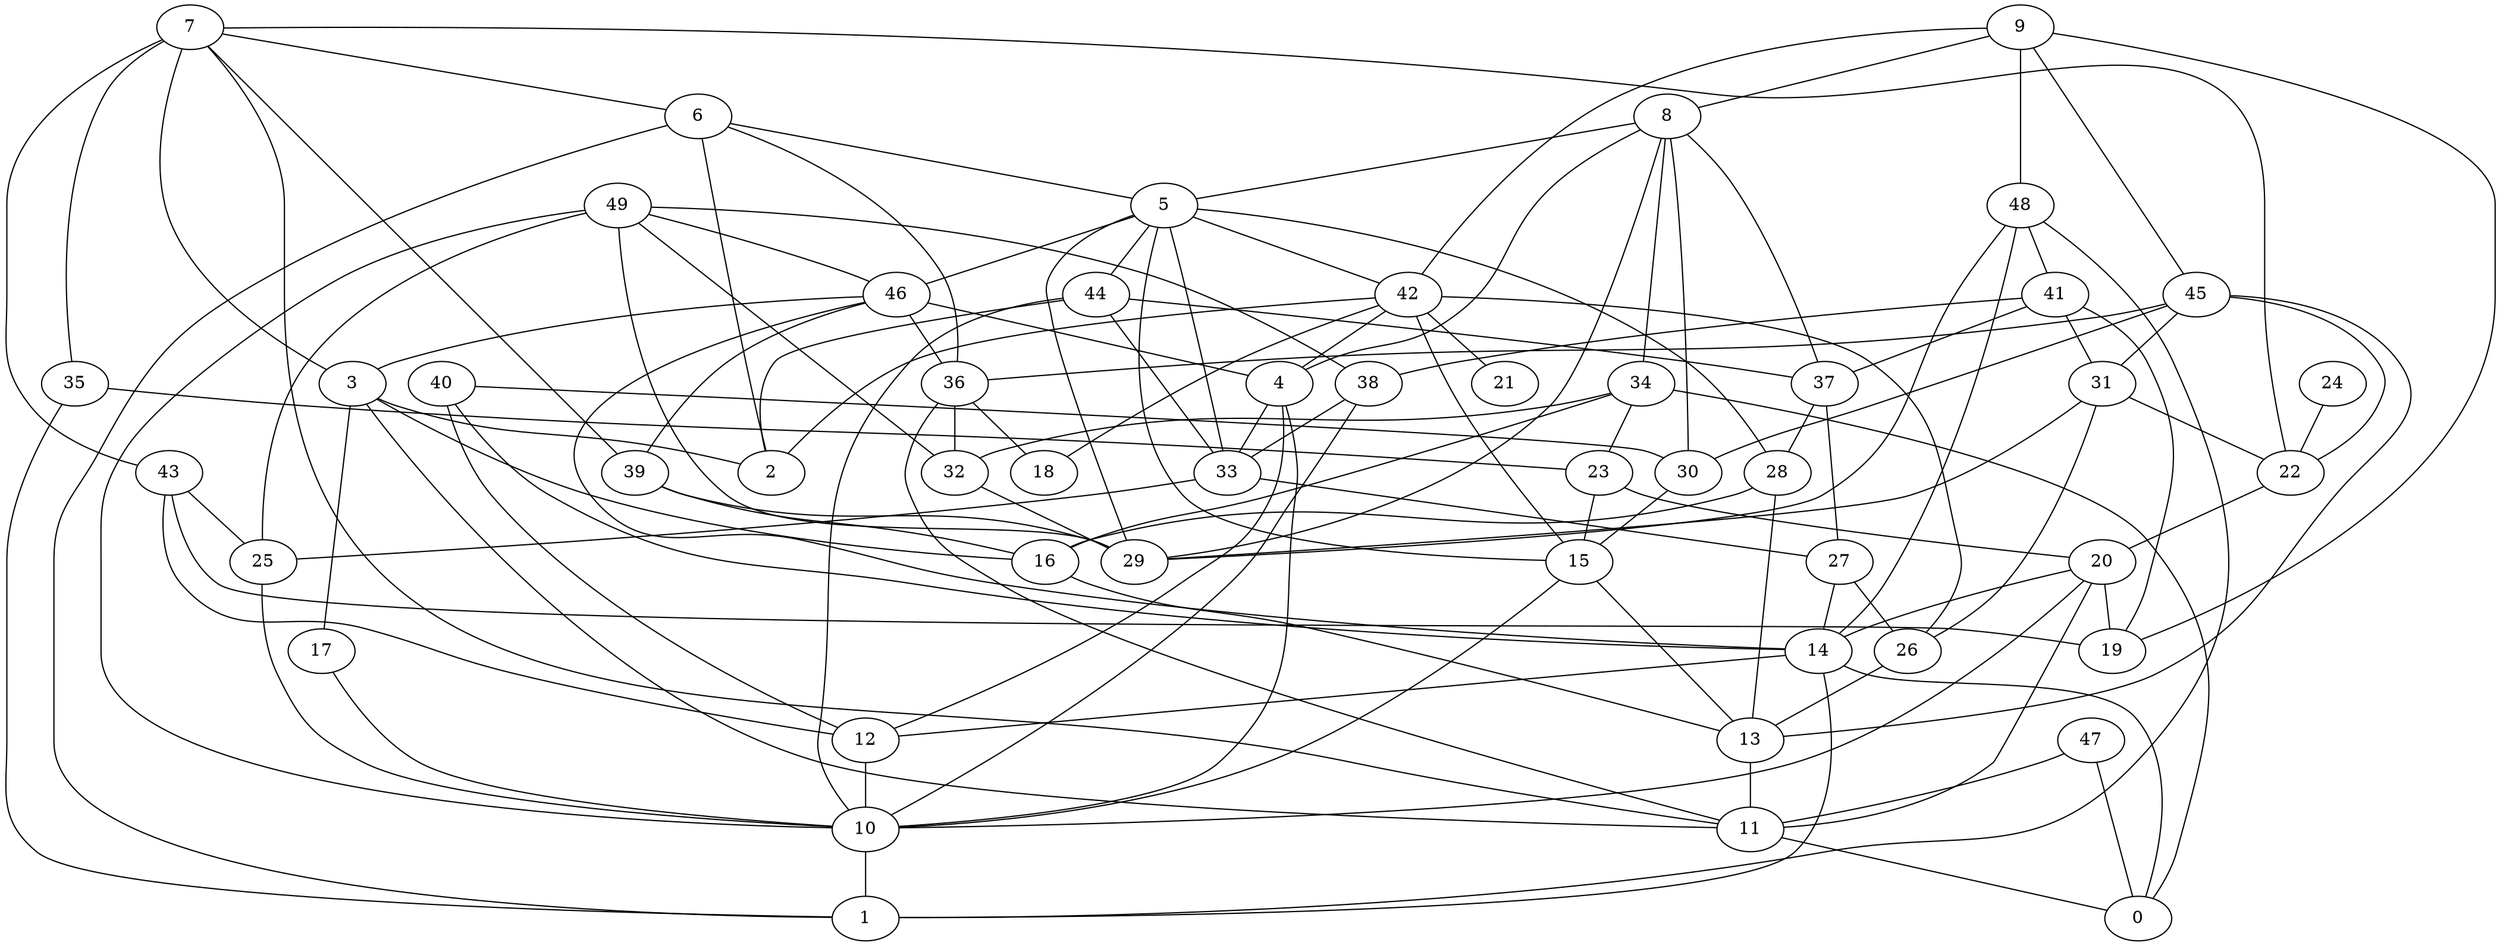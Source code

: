 digraph GG_graph {

subgraph G_graph {
edge [color = black]
"38" -> "10" [dir = none]
"24" -> "22" [dir = none]
"34" -> "0" [dir = none]
"14" -> "12" [dir = none]
"8" -> "37" [dir = none]
"8" -> "30" [dir = none]
"20" -> "11" [dir = none]
"40" -> "14" [dir = none]
"43" -> "12" [dir = none]
"35" -> "23" [dir = none]
"35" -> "1" [dir = none]
"31" -> "29" [dir = none]
"28" -> "13" [dir = none]
"46" -> "36" [dir = none]
"7" -> "35" [dir = none]
"7" -> "43" [dir = none]
"7" -> "11" [dir = none]
"47" -> "0" [dir = none]
"47" -> "11" [dir = none]
"16" -> "13" [dir = none]
"5" -> "42" [dir = none]
"5" -> "33" [dir = none]
"5" -> "46" [dir = none]
"26" -> "13" [dir = none]
"6" -> "2" [dir = none]
"3" -> "17" [dir = none]
"3" -> "11" [dir = none]
"45" -> "31" [dir = none]
"45" -> "13" [dir = none]
"45" -> "22" [dir = none]
"45" -> "30" [dir = none]
"45" -> "36" [dir = none]
"15" -> "13" [dir = none]
"39" -> "16" [dir = none]
"48" -> "41" [dir = none]
"33" -> "27" [dir = none]
"33" -> "25" [dir = none]
"44" -> "2" [dir = none]
"44" -> "33" [dir = none]
"36" -> "18" [dir = none]
"36" -> "32" [dir = none]
"36" -> "11" [dir = none]
"9" -> "48" [dir = none]
"9" -> "19" [dir = none]
"9" -> "45" [dir = none]
"4" -> "10" [dir = none]
"4" -> "12" [dir = none]
"49" -> "32" [dir = none]
"42" -> "21" [dir = none]
"8" -> "34" [dir = none]
"5" -> "28" [dir = none]
"42" -> "15" [dir = none]
"31" -> "26" [dir = none]
"42" -> "18" [dir = none]
"34" -> "16" [dir = none]
"48" -> "14" [dir = none]
"20" -> "10" [dir = none]
"27" -> "14" [dir = none]
"6" -> "1" [dir = none]
"49" -> "10" [dir = none]
"4" -> "33" [dir = none]
"49" -> "38" [dir = none]
"7" -> "3" [dir = none]
"9" -> "42" [dir = none]
"14" -> "1" [dir = none]
"37" -> "28" [dir = none]
"6" -> "5" [dir = none]
"43" -> "25" [dir = none]
"48" -> "29" [dir = none]
"30" -> "15" [dir = none]
"6" -> "36" [dir = none]
"20" -> "19" [dir = none]
"42" -> "4" [dir = none]
"11" -> "0" [dir = none]
"49" -> "29" [dir = none]
"46" -> "14" [dir = none]
"46" -> "39" [dir = none]
"8" -> "29" [dir = none]
"14" -> "0" [dir = none]
"20" -> "14" [dir = none]
"22" -> "20" [dir = none]
"3" -> "16" [dir = none]
"34" -> "23" [dir = none]
"27" -> "26" [dir = none]
"46" -> "4" [dir = none]
"43" -> "19" [dir = none]
"9" -> "8" [dir = none]
"32" -> "29" [dir = none]
"17" -> "10" [dir = none]
"49" -> "46" [dir = none]
"28" -> "16" [dir = none]
"42" -> "26" [dir = none]
"8" -> "4" [dir = none]
"5" -> "29" [dir = none]
"38" -> "33" [dir = none]
"49" -> "25" [dir = none]
"5" -> "44" [dir = none]
"39" -> "29" [dir = none]
"41" -> "19" [dir = none]
"23" -> "15" [dir = none]
"7" -> "39" [dir = none]
"25" -> "10" [dir = none]
"41" -> "37" [dir = none]
"34" -> "32" [dir = none]
"41" -> "38" [dir = none]
"3" -> "2" [dir = none]
"12" -> "10" [dir = none]
"8" -> "5" [dir = none]
"7" -> "22" [dir = none]
"23" -> "20" [dir = none]
"37" -> "27" [dir = none]
"44" -> "37" [dir = none]
"7" -> "6" [dir = none]
"40" -> "30" [dir = none]
"46" -> "3" [dir = none]
"31" -> "22" [dir = none]
"5" -> "15" [dir = none]
"48" -> "1" [dir = none]
"42" -> "2" [dir = none]
"10" -> "1" [dir = none]
"41" -> "31" [dir = none]
"13" -> "11" [dir = none]
"40" -> "12" [dir = none]
"15" -> "10" [dir = none]
"44" -> "10" [dir = none]
}

}
